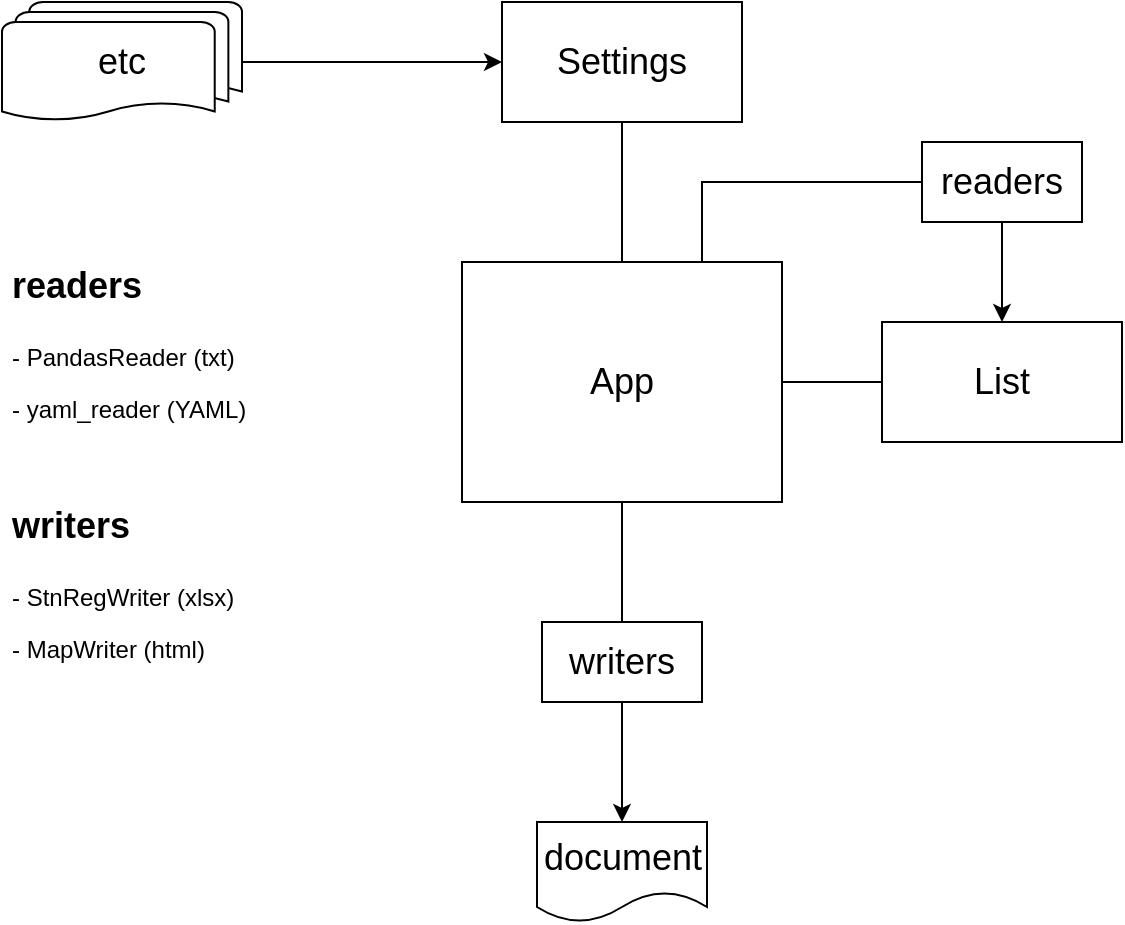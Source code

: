 <mxfile version="13.2.4" type="device"><diagram id="NApxVpF1bWhkQhuvpIcx" name="Page-1"><mxGraphModel dx="1086" dy="806" grid="1" gridSize="10" guides="1" tooltips="1" connect="1" arrows="1" fold="1" page="1" pageScale="1" pageWidth="1169" pageHeight="1654" math="0" shadow="0"><root><mxCell id="0"/><mxCell id="1" parent="0"/><mxCell id="vYlR8FOZ-xJsR-6WnwEQ-22" value="" style="edgeStyle=orthogonalEdgeStyle;rounded=0;orthogonalLoop=1;jettySize=auto;html=1;endArrow=none;endFill=0;" parent="1" source="0FnHpY-YrSMFS8gucNqu-2" target="vYlR8FOZ-xJsR-6WnwEQ-2" edge="1"><mxGeometry relative="1" as="geometry"/></mxCell><mxCell id="0FnHpY-YrSMFS8gucNqu-2" value="&lt;font style=&quot;font-size: 18px&quot;&gt;List&lt;/font&gt;" style="rounded=0;whiteSpace=wrap;html=1;" parent="1" vertex="1"><mxGeometry x="680" y="350" width="120" height="60" as="geometry"/></mxCell><mxCell id="vYlR8FOZ-xJsR-6WnwEQ-6" value="" style="edgeStyle=orthogonalEdgeStyle;rounded=0;orthogonalLoop=1;jettySize=auto;html=1;entryX=0.5;entryY=0;entryDx=0;entryDy=0;exitX=0.5;exitY=1;exitDx=0;exitDy=0;endArrow=none;endFill=0;" parent="1" source="0FnHpY-YrSMFS8gucNqu-3" target="vYlR8FOZ-xJsR-6WnwEQ-2" edge="1"><mxGeometry relative="1" as="geometry"><mxPoint x="690" y="280" as="sourcePoint"/><mxPoint x="550" y="330" as="targetPoint"/></mxGeometry></mxCell><mxCell id="0FnHpY-YrSMFS8gucNqu-3" value="&lt;font style=&quot;font-size: 18px&quot;&gt;Settings&lt;/font&gt;" style="rounded=0;whiteSpace=wrap;html=1;" parent="1" vertex="1"><mxGeometry x="490" y="190" width="120" height="60" as="geometry"/></mxCell><mxCell id="vYlR8FOZ-xJsR-6WnwEQ-4" value="" style="edgeStyle=orthogonalEdgeStyle;rounded=0;orthogonalLoop=1;jettySize=auto;html=1;entryX=0;entryY=0.5;entryDx=0;entryDy=0;" parent="1" source="0FnHpY-YrSMFS8gucNqu-4" target="0FnHpY-YrSMFS8gucNqu-3" edge="1"><mxGeometry relative="1" as="geometry"><mxPoint x="280" y="220" as="targetPoint"/></mxGeometry></mxCell><mxCell id="0FnHpY-YrSMFS8gucNqu-4" value="&lt;font style=&quot;font-size: 18px&quot;&gt;etc&lt;/font&gt;" style="strokeWidth=1;html=1;shape=mxgraph.flowchart.multi-document;whiteSpace=wrap;" parent="1" vertex="1"><mxGeometry x="240" y="190" width="120" height="60" as="geometry"/></mxCell><mxCell id="vYlR8FOZ-xJsR-6WnwEQ-20" value="" style="edgeStyle=orthogonalEdgeStyle;rounded=0;orthogonalLoop=1;jettySize=auto;html=1;endArrow=classic;endFill=1;entryX=0.5;entryY=0;entryDx=0;entryDy=0;" parent="1" source="0FnHpY-YrSMFS8gucNqu-11" target="vYlR8FOZ-xJsR-6WnwEQ-21" edge="1"><mxGeometry relative="1" as="geometry"><mxPoint x="550" y="630" as="targetPoint"/></mxGeometry></mxCell><mxCell id="0FnHpY-YrSMFS8gucNqu-11" value="&lt;font style=&quot;font-size: 18px&quot;&gt;writers&lt;/font&gt;" style="rounded=0;whiteSpace=wrap;html=1;" parent="1" vertex="1"><mxGeometry x="510" y="500" width="80" height="40" as="geometry"/></mxCell><mxCell id="vYlR8FOZ-xJsR-6WnwEQ-23" style="edgeStyle=orthogonalEdgeStyle;rounded=0;orthogonalLoop=1;jettySize=auto;html=1;endArrow=classic;endFill=1;entryX=0.5;entryY=0;entryDx=0;entryDy=0;" parent="1" source="vYlR8FOZ-xJsR-6WnwEQ-1" target="0FnHpY-YrSMFS8gucNqu-2" edge="1"><mxGeometry relative="1" as="geometry"><mxPoint x="900" y="340" as="targetPoint"/><Array as="points"><mxPoint x="740" y="320"/><mxPoint x="740" y="320"/></Array></mxGeometry></mxCell><mxCell id="vYlR8FOZ-xJsR-6WnwEQ-1" value="&lt;font style=&quot;font-size: 18px&quot;&gt;readers&lt;/font&gt;" style="rounded=0;whiteSpace=wrap;html=1;" parent="1" vertex="1"><mxGeometry x="700" y="260" width="80" height="40" as="geometry"/></mxCell><mxCell id="vYlR8FOZ-xJsR-6WnwEQ-18" value="" style="edgeStyle=orthogonalEdgeStyle;rounded=0;orthogonalLoop=1;jettySize=auto;html=1;endArrow=none;endFill=0;" parent="1" source="vYlR8FOZ-xJsR-6WnwEQ-2" target="0FnHpY-YrSMFS8gucNqu-11" edge="1"><mxGeometry relative="1" as="geometry"/></mxCell><mxCell id="vYlR8FOZ-xJsR-6WnwEQ-25" value="" style="edgeStyle=orthogonalEdgeStyle;rounded=0;orthogonalLoop=1;jettySize=auto;html=1;endArrow=none;endFill=0;entryX=0;entryY=0.5;entryDx=0;entryDy=0;exitX=0.75;exitY=0;exitDx=0;exitDy=0;" parent="1" source="vYlR8FOZ-xJsR-6WnwEQ-2" target="vYlR8FOZ-xJsR-6WnwEQ-1" edge="1"><mxGeometry relative="1" as="geometry"><mxPoint x="390" y="380" as="targetPoint"/><Array as="points"><mxPoint x="590" y="280"/></Array></mxGeometry></mxCell><mxCell id="vYlR8FOZ-xJsR-6WnwEQ-2" value="&lt;font style=&quot;font-size: 18px&quot;&gt;App&lt;/font&gt;" style="rounded=0;whiteSpace=wrap;html=1;" parent="1" vertex="1"><mxGeometry x="470" y="320" width="160" height="120" as="geometry"/></mxCell><mxCell id="vYlR8FOZ-xJsR-6WnwEQ-21" value="&lt;font style=&quot;font-size: 18px&quot;&gt;document&lt;/font&gt;" style="shape=document;whiteSpace=wrap;html=1;boundedLbl=1;" parent="1" vertex="1"><mxGeometry x="507.5" y="600" width="85" height="50" as="geometry"/></mxCell><mxCell id="tTitF_xe672FfBoWopCJ-1" value="&lt;h1&gt;&lt;font style=&quot;font-size: 18px&quot;&gt;readers&lt;/font&gt;&lt;/h1&gt;&lt;p&gt;- PandasReader (txt)&lt;/p&gt;&lt;p&gt;- yaml_reader (YAML)&lt;/p&gt;" style="text;html=1;strokeColor=none;fillColor=none;spacing=5;spacingTop=-20;whiteSpace=wrap;overflow=hidden;rounded=0;strokeWidth=1;" parent="1" vertex="1"><mxGeometry x="240" y="310" width="190" height="120" as="geometry"/></mxCell><mxCell id="tTitF_xe672FfBoWopCJ-2" value="&lt;h1&gt;&lt;font style=&quot;font-size: 18px&quot;&gt;writers&lt;/font&gt;&lt;/h1&gt;&lt;p&gt;&lt;span&gt;- StnRegWriter (xlsx)&lt;/span&gt;&lt;/p&gt;&lt;p&gt;&lt;span&gt;- MapWriter (html)&lt;/span&gt;&lt;/p&gt;" style="text;html=1;strokeColor=none;fillColor=none;spacing=5;spacingTop=-20;whiteSpace=wrap;overflow=hidden;rounded=0;" parent="1" vertex="1"><mxGeometry x="240" y="430" width="190" height="120" as="geometry"/></mxCell></root></mxGraphModel></diagram></mxfile>